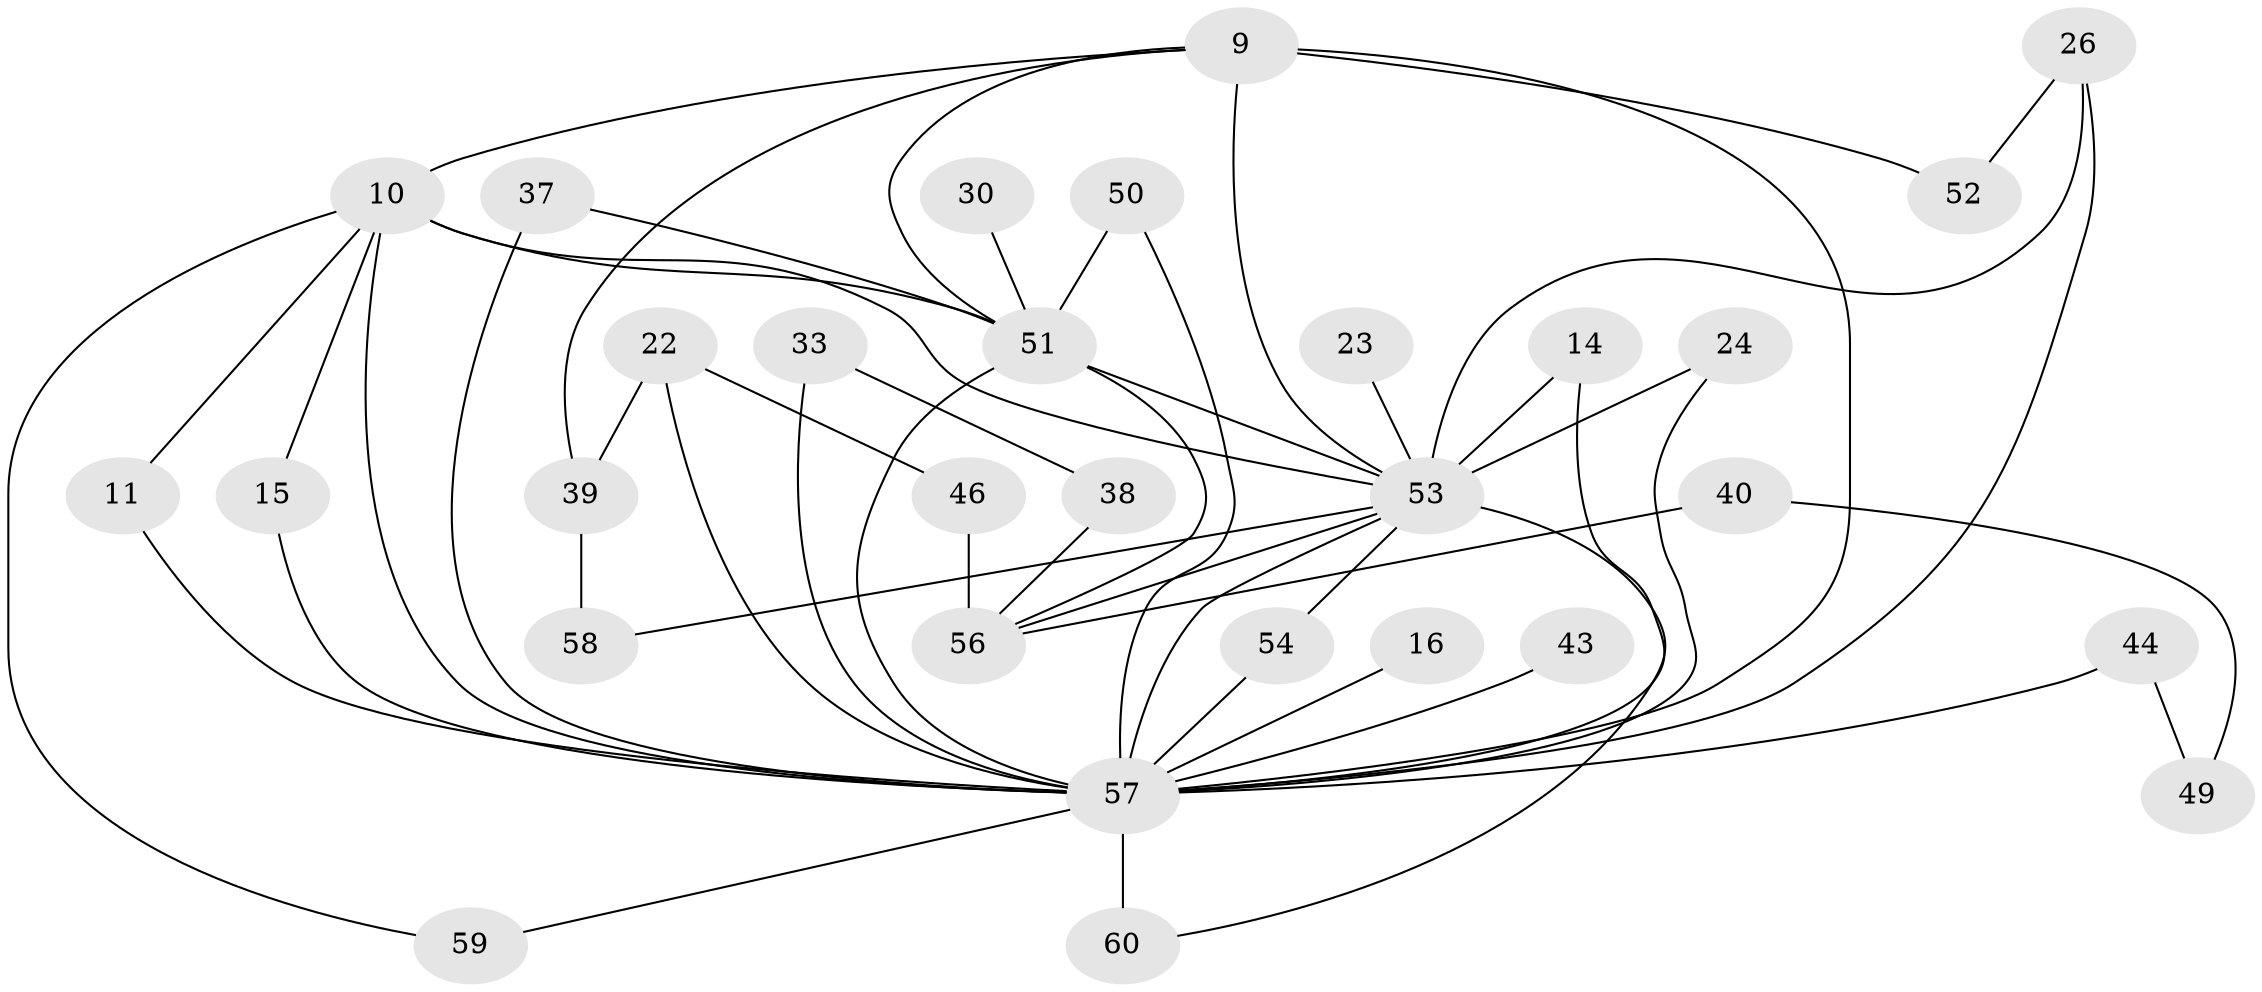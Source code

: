 // original degree distribution, {27: 0.016666666666666666, 14: 0.016666666666666666, 16: 0.016666666666666666, 15: 0.03333333333333333, 20: 0.016666666666666666, 18: 0.016666666666666666, 10: 0.016666666666666666, 13: 0.016666666666666666, 12: 0.016666666666666666, 2: 0.4666666666666667, 3: 0.2833333333333333, 7: 0.016666666666666666, 4: 0.06666666666666667}
// Generated by graph-tools (version 1.1) at 2025/43/03/09/25 04:43:51]
// undirected, 30 vertices, 52 edges
graph export_dot {
graph [start="1"]
  node [color=gray90,style=filled];
  9 [super="+2"];
  10 [super="+8"];
  11;
  14;
  15;
  16;
  22;
  23;
  24;
  26;
  30;
  33;
  37 [super="+18+13"];
  38;
  39 [super="+31"];
  40;
  43;
  44;
  46;
  49;
  50;
  51 [super="+25+7"];
  52 [super="+32"];
  53 [super="+20+36+34"];
  54 [super="+47"];
  56 [super="+55+48"];
  57 [super="+42+29+6+45"];
  58;
  59;
  60 [super="+19"];
  9 -- 10 [weight=4];
  9 -- 39 [weight=2];
  9 -- 52 [weight=2];
  9 -- 53 [weight=4];
  9 -- 51 [weight=5];
  9 -- 57 [weight=8];
  10 -- 11;
  10 -- 15;
  10 -- 59;
  10 -- 53 [weight=2];
  10 -- 51 [weight=4];
  10 -- 57 [weight=7];
  11 -- 57;
  14 -- 53;
  14 -- 57;
  15 -- 57;
  16 -- 57 [weight=2];
  22 -- 46;
  22 -- 39;
  22 -- 57 [weight=2];
  23 -- 53;
  24 -- 53;
  24 -- 57;
  26 -- 52;
  26 -- 53;
  26 -- 57;
  30 -- 51;
  33 -- 38;
  33 -- 57 [weight=2];
  37 -- 51 [weight=3];
  37 -- 57;
  38 -- 56;
  39 -- 58;
  40 -- 49;
  40 -- 56 [weight=2];
  43 -- 57 [weight=2];
  44 -- 49;
  44 -- 57 [weight=2];
  46 -- 56;
  50 -- 51;
  50 -- 57;
  51 -- 53 [weight=3];
  51 -- 57 [weight=10];
  51 -- 56;
  53 -- 56 [weight=5];
  53 -- 58;
  53 -- 60;
  53 -- 57 [weight=7];
  53 -- 54;
  54 -- 57;
  57 -- 59;
  57 -- 60 [weight=2];
}
